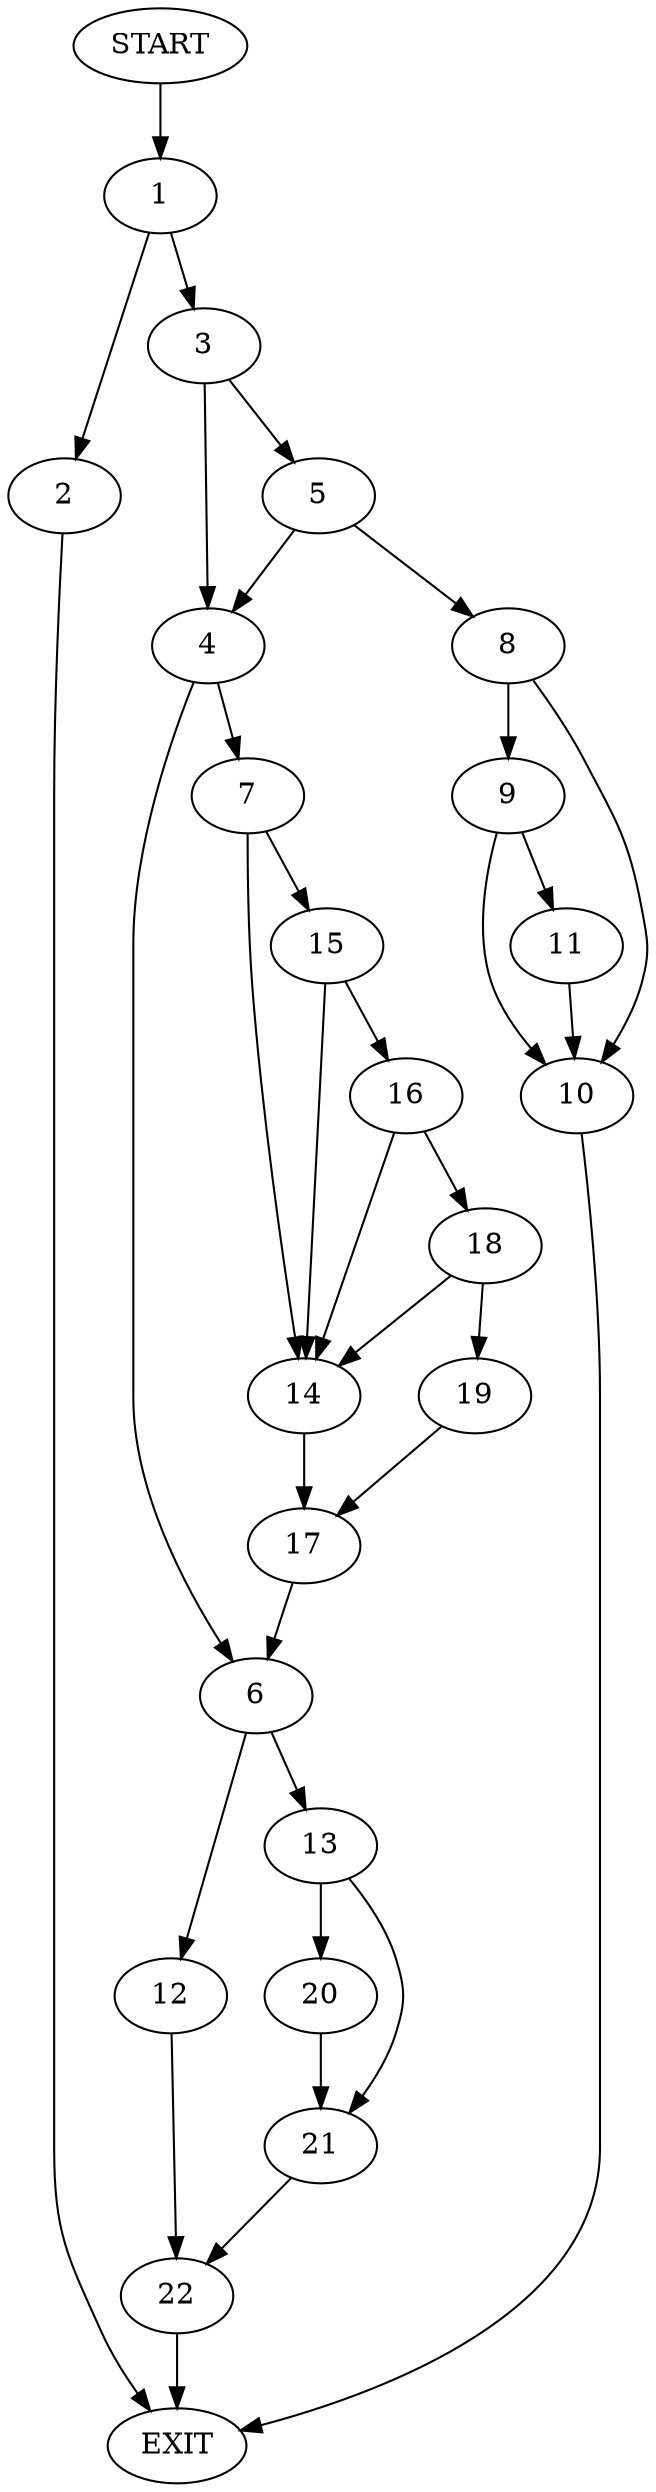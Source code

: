 digraph {
0 [label="START"]
23 [label="EXIT"]
0 -> 1
1 -> 2
1 -> 3
3 -> 4
3 -> 5
2 -> 23
4 -> 6
4 -> 7
5 -> 4
5 -> 8
8 -> 9
8 -> 10
10 -> 23
9 -> 11
9 -> 10
11 -> 10
6 -> 12
6 -> 13
7 -> 14
7 -> 15
15 -> 16
15 -> 14
14 -> 17
16 -> 14
16 -> 18
18 -> 19
18 -> 14
19 -> 17
17 -> 6
13 -> 20
13 -> 21
12 -> 22
22 -> 23
20 -> 21
21 -> 22
}
